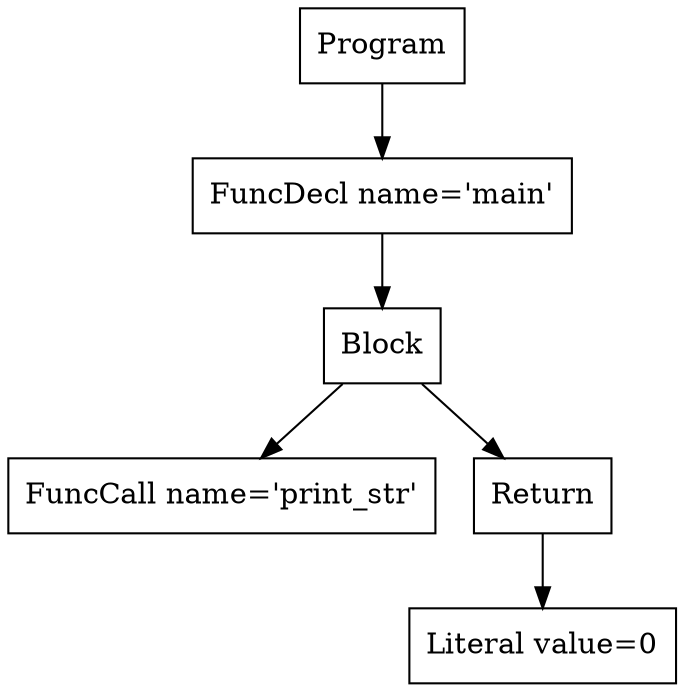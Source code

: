 digraph AST {
3 [shape=box, label="FuncCall name='print_str'"];
5 [shape=box, label="Literal value=0"];
4 [shape=box, label="Return"];
4 -> 5;
2 [shape=box, label="Block"];
2 -> 3;
2 -> 4;
1 [shape=box, label="FuncDecl name='main'"];
1 -> 2;
0 [shape=box, label="Program"];
0 -> 1;
}
